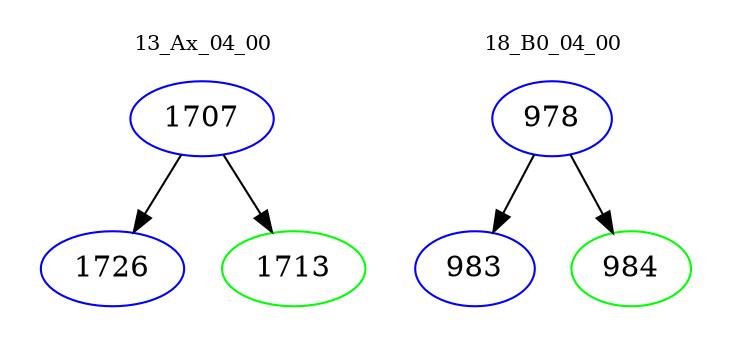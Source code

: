 digraph{
subgraph cluster_0 {
color = white
label = "13_Ax_04_00";
fontsize=10;
T0_1707 [label="1707", color="blue"]
T0_1707 -> T0_1726 [color="black"]
T0_1726 [label="1726", color="blue"]
T0_1707 -> T0_1713 [color="black"]
T0_1713 [label="1713", color="green"]
}
subgraph cluster_1 {
color = white
label = "18_B0_04_00";
fontsize=10;
T1_978 [label="978", color="blue"]
T1_978 -> T1_983 [color="black"]
T1_983 [label="983", color="blue"]
T1_978 -> T1_984 [color="black"]
T1_984 [label="984", color="green"]
}
}
